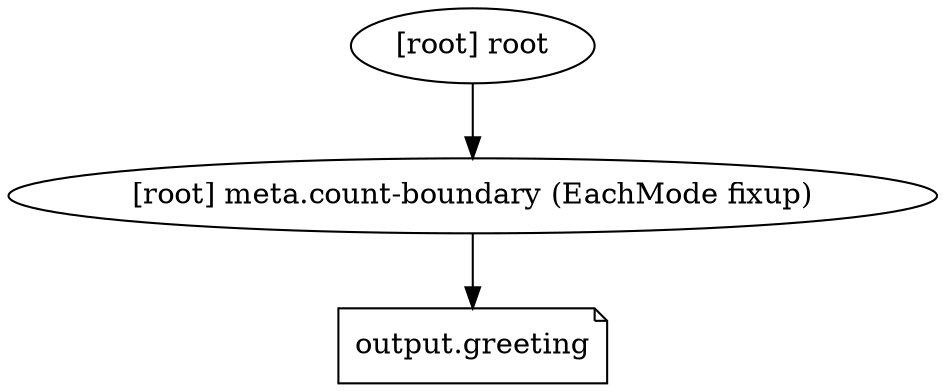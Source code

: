 digraph {
	compound = "true"
	newrank = "true"
	subgraph "root" {
		"[root] output.greeting" [label = "output.greeting", shape = "note"]
		"[root] meta.count-boundary (EachMode fixup)" -> "[root] output.greeting"
		"[root] root" -> "[root] meta.count-boundary (EachMode fixup)"
	}
}

